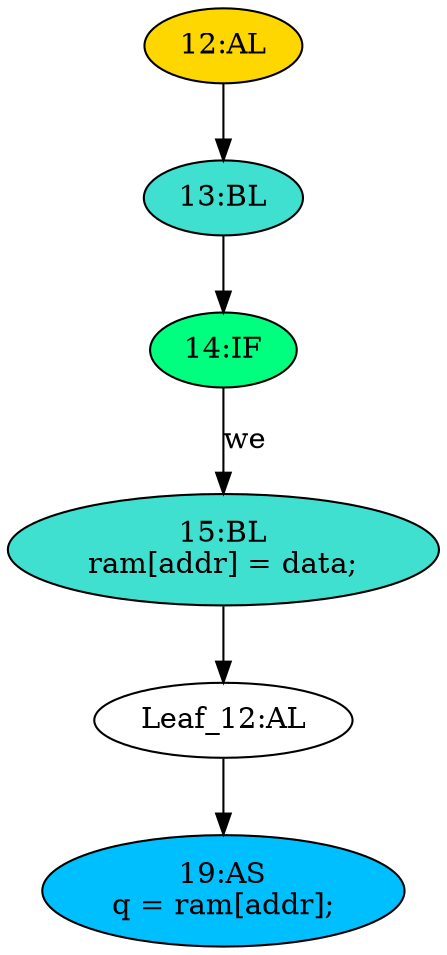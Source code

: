 strict digraph "compose( ,  )" {
	node [label="\N"];
	"15:BL"	[ast="<pyverilog.vparser.ast.Block object at 0x7fc1e02ce290>",
		fillcolor=turquoise,
		label="15:BL
ram[addr] = data;",
		statements="[<pyverilog.vparser.ast.BlockingSubstitution object at 0x7fc1e0331150>]",
		style=filled,
		typ=Block];
	"Leaf_12:AL"	[def_var="['ram']",
		label="Leaf_12:AL"];
	"15:BL" -> "Leaf_12:AL"	[cond="[]",
		lineno=None];
	"13:BL"	[ast="<pyverilog.vparser.ast.Block object at 0x7fc1e0323890>",
		fillcolor=turquoise,
		label="13:BL",
		statements="[]",
		style=filled,
		typ=Block];
	"14:IF"	[ast="<pyverilog.vparser.ast.IfStatement object at 0x7fc1e0323790>",
		fillcolor=springgreen,
		label="14:IF",
		statements="[]",
		style=filled,
		typ=IfStatement];
	"13:BL" -> "14:IF"	[cond="[]",
		lineno=None];
	"14:IF" -> "15:BL"	[cond="['we']",
		label=we,
		lineno=14];
	"19:AS"	[ast="<pyverilog.vparser.ast.Assign object at 0x7fc1e0331650>",
		def_var="['q']",
		fillcolor=deepskyblue,
		label="19:AS
q = ram[addr];",
		statements="[]",
		style=filled,
		typ=Assign,
		use_var="['ram', 'addr']"];
	"12:AL"	[ast="<pyverilog.vparser.ast.Always object at 0x7fc1e03234d0>",
		clk_sens=True,
		fillcolor=gold,
		label="12:AL",
		sens="['clk']",
		statements="[]",
		style=filled,
		typ=Always,
		use_var="['we', 'data']"];
	"12:AL" -> "13:BL"	[cond="[]",
		lineno=None];
	"Leaf_12:AL" -> "19:AS";
}

